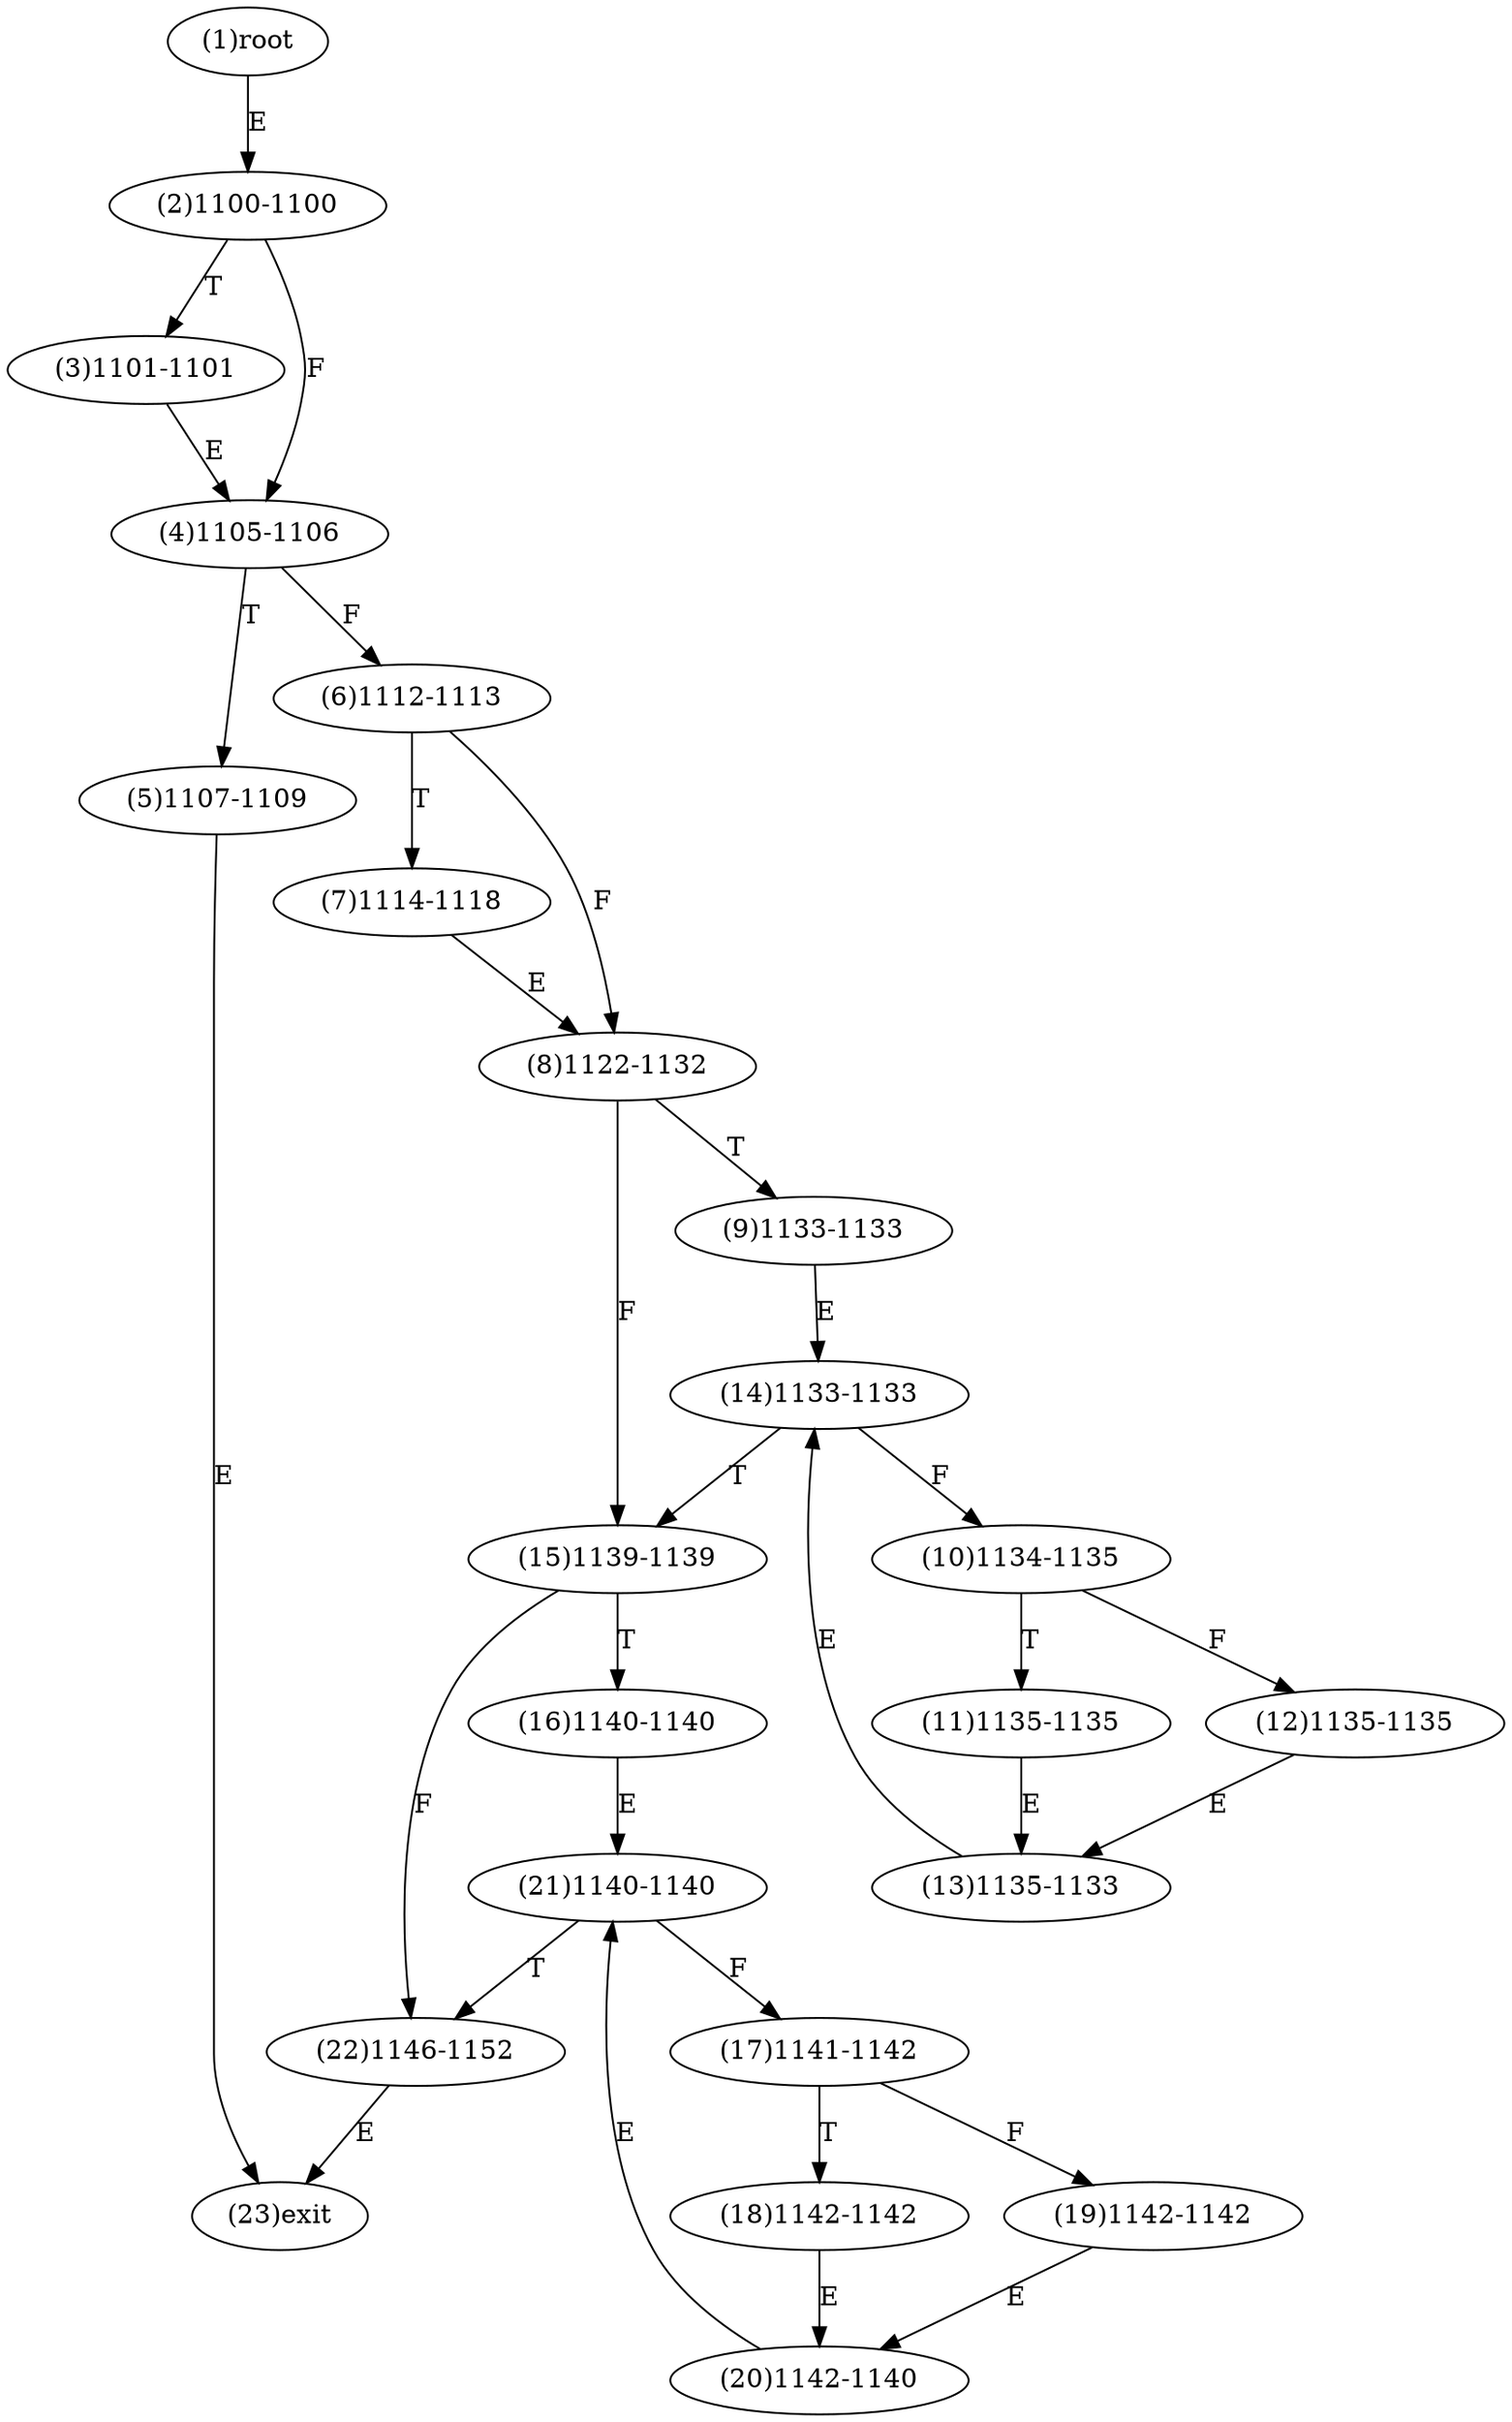digraph "" { 
1[ label="(1)root"];
2[ label="(2)1100-1100"];
3[ label="(3)1101-1101"];
4[ label="(4)1105-1106"];
5[ label="(5)1107-1109"];
6[ label="(6)1112-1113"];
7[ label="(7)1114-1118"];
8[ label="(8)1122-1132"];
9[ label="(9)1133-1133"];
10[ label="(10)1134-1135"];
11[ label="(11)1135-1135"];
12[ label="(12)1135-1135"];
13[ label="(13)1135-1133"];
14[ label="(14)1133-1133"];
15[ label="(15)1139-1139"];
17[ label="(17)1141-1142"];
16[ label="(16)1140-1140"];
19[ label="(19)1142-1142"];
18[ label="(18)1142-1142"];
21[ label="(21)1140-1140"];
20[ label="(20)1142-1140"];
23[ label="(23)exit"];
22[ label="(22)1146-1152"];
1->2[ label="E"];
2->4[ label="F"];
2->3[ label="T"];
3->4[ label="E"];
4->6[ label="F"];
4->5[ label="T"];
5->23[ label="E"];
6->8[ label="F"];
6->7[ label="T"];
7->8[ label="E"];
8->15[ label="F"];
8->9[ label="T"];
9->14[ label="E"];
10->12[ label="F"];
10->11[ label="T"];
11->13[ label="E"];
12->13[ label="E"];
13->14[ label="E"];
14->10[ label="F"];
14->15[ label="T"];
15->22[ label="F"];
15->16[ label="T"];
16->21[ label="E"];
17->19[ label="F"];
17->18[ label="T"];
18->20[ label="E"];
19->20[ label="E"];
20->21[ label="E"];
21->17[ label="F"];
21->22[ label="T"];
22->23[ label="E"];
}